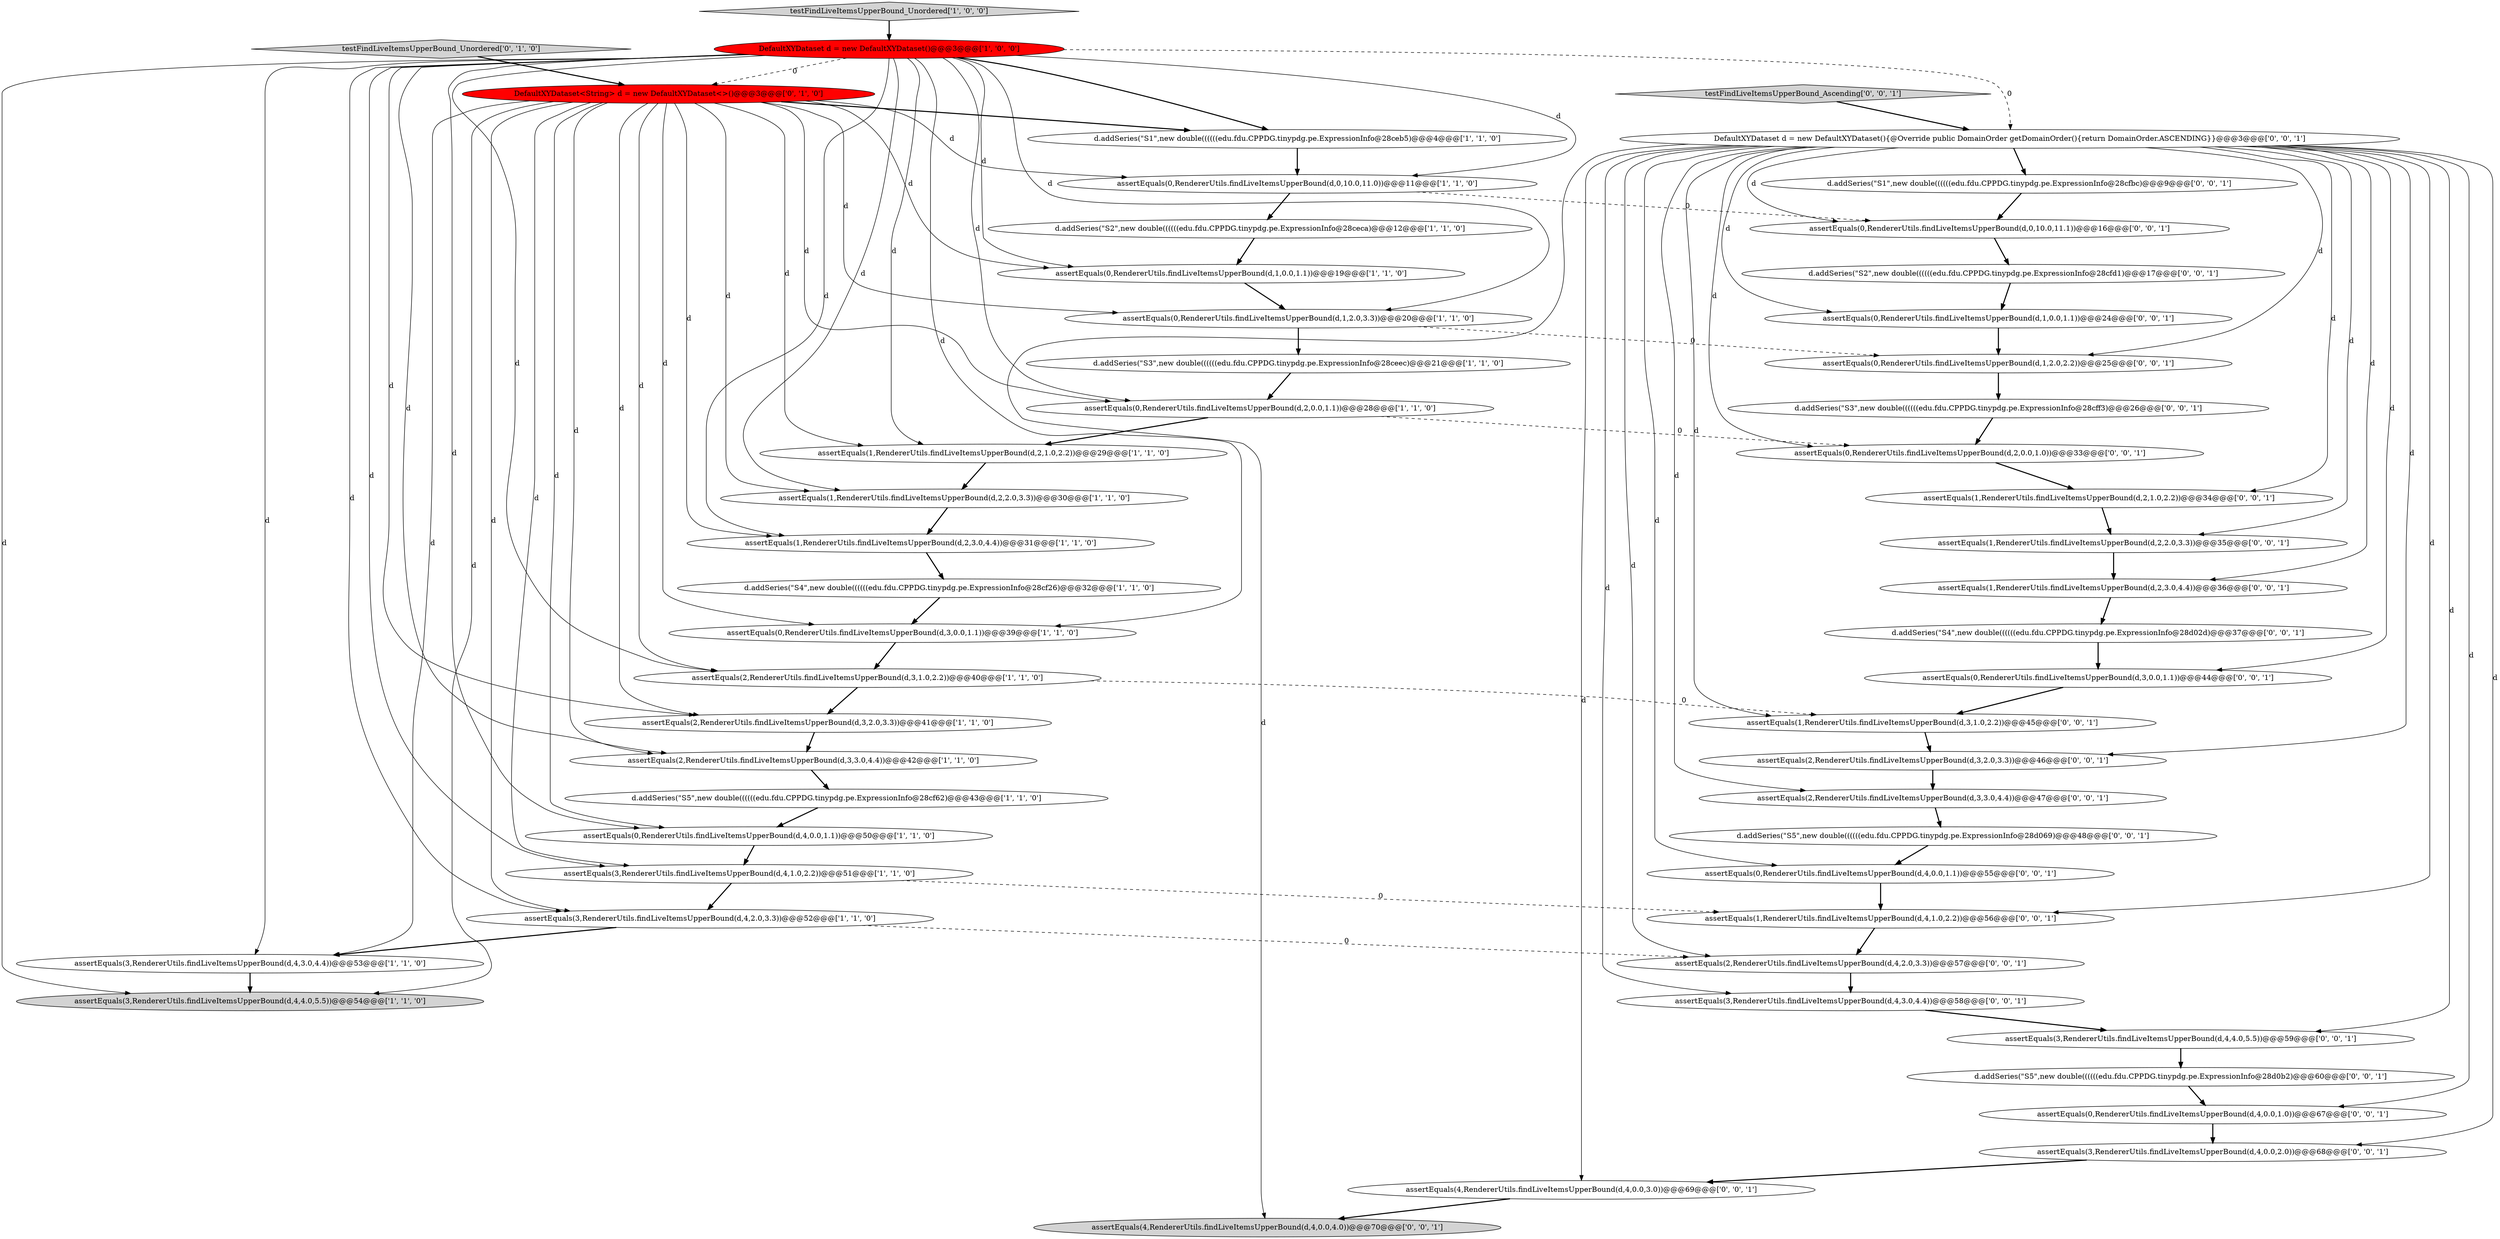 digraph {
12 [style = filled, label = "assertEquals(0,RendererUtils.findLiveItemsUpperBound(d,4,0.0,1.1))@@@50@@@['1', '1', '0']", fillcolor = white, shape = ellipse image = "AAA0AAABBB1BBB"];
38 [style = filled, label = "d.addSeries(\"S4\",new double((((((edu.fdu.CPPDG.tinypdg.pe.ExpressionInfo@28d02d)@@@37@@@['0', '0', '1']", fillcolor = white, shape = ellipse image = "AAA0AAABBB3BBB"];
9 [style = filled, label = "assertEquals(3,RendererUtils.findLiveItemsUpperBound(d,4,4.0,5.5))@@@54@@@['1', '1', '0']", fillcolor = lightgray, shape = ellipse image = "AAA0AAABBB1BBB"];
28 [style = filled, label = "d.addSeries(\"S5\",new double((((((edu.fdu.CPPDG.tinypdg.pe.ExpressionInfo@28d0b2)@@@60@@@['0', '0', '1']", fillcolor = white, shape = ellipse image = "AAA0AAABBB3BBB"];
48 [style = filled, label = "assertEquals(0,RendererUtils.findLiveItemsUpperBound(d,4,0.0,1.1))@@@55@@@['0', '0', '1']", fillcolor = white, shape = ellipse image = "AAA0AAABBB3BBB"];
2 [style = filled, label = "assertEquals(3,RendererUtils.findLiveItemsUpperBound(d,4,2.0,3.3))@@@52@@@['1', '1', '0']", fillcolor = white, shape = ellipse image = "AAA0AAABBB1BBB"];
4 [style = filled, label = "d.addSeries(\"S5\",new double((((((edu.fdu.CPPDG.tinypdg.pe.ExpressionInfo@28cf62)@@@43@@@['1', '1', '0']", fillcolor = white, shape = ellipse image = "AAA0AAABBB1BBB"];
10 [style = filled, label = "assertEquals(2,RendererUtils.findLiveItemsUpperBound(d,3,1.0,2.2))@@@40@@@['1', '1', '0']", fillcolor = white, shape = ellipse image = "AAA0AAABBB1BBB"];
13 [style = filled, label = "assertEquals(0,RendererUtils.findLiveItemsUpperBound(d,1,0.0,1.1))@@@19@@@['1', '1', '0']", fillcolor = white, shape = ellipse image = "AAA0AAABBB1BBB"];
39 [style = filled, label = "d.addSeries(\"S5\",new double((((((edu.fdu.CPPDG.tinypdg.pe.ExpressionInfo@28d069)@@@48@@@['0', '0', '1']", fillcolor = white, shape = ellipse image = "AAA0AAABBB3BBB"];
5 [style = filled, label = "DefaultXYDataset d = new DefaultXYDataset()@@@3@@@['1', '0', '0']", fillcolor = red, shape = ellipse image = "AAA1AAABBB1BBB"];
37 [style = filled, label = "d.addSeries(\"S3\",new double((((((edu.fdu.CPPDG.tinypdg.pe.ExpressionInfo@28cff3)@@@26@@@['0', '0', '1']", fillcolor = white, shape = ellipse image = "AAA0AAABBB3BBB"];
42 [style = filled, label = "DefaultXYDataset d = new DefaultXYDataset(){@Override public DomainOrder getDomainOrder(){return DomainOrder.ASCENDING}}@@@3@@@['0', '0', '1']", fillcolor = white, shape = ellipse image = "AAA0AAABBB3BBB"];
19 [style = filled, label = "assertEquals(0,RendererUtils.findLiveItemsUpperBound(d,1,2.0,3.3))@@@20@@@['1', '1', '0']", fillcolor = white, shape = ellipse image = "AAA0AAABBB1BBB"];
18 [style = filled, label = "d.addSeries(\"S4\",new double((((((edu.fdu.CPPDG.tinypdg.pe.ExpressionInfo@28cf26)@@@32@@@['1', '1', '0']", fillcolor = white, shape = ellipse image = "AAA0AAABBB1BBB"];
8 [style = filled, label = "assertEquals(1,RendererUtils.findLiveItemsUpperBound(d,2,3.0,4.4))@@@31@@@['1', '1', '0']", fillcolor = white, shape = ellipse image = "AAA0AAABBB1BBB"];
27 [style = filled, label = "assertEquals(1,RendererUtils.findLiveItemsUpperBound(d,2,3.0,4.4))@@@36@@@['0', '0', '1']", fillcolor = white, shape = ellipse image = "AAA0AAABBB3BBB"];
21 [style = filled, label = "assertEquals(0,RendererUtils.findLiveItemsUpperBound(d,3,0.0,1.1))@@@39@@@['1', '1', '0']", fillcolor = white, shape = ellipse image = "AAA0AAABBB1BBB"];
32 [style = filled, label = "assertEquals(2,RendererUtils.findLiveItemsUpperBound(d,3,3.0,4.4))@@@47@@@['0', '0', '1']", fillcolor = white, shape = ellipse image = "AAA0AAABBB3BBB"];
15 [style = filled, label = "assertEquals(1,RendererUtils.findLiveItemsUpperBound(d,2,1.0,2.2))@@@29@@@['1', '1', '0']", fillcolor = white, shape = ellipse image = "AAA0AAABBB1BBB"];
43 [style = filled, label = "assertEquals(3,RendererUtils.findLiveItemsUpperBound(d,4,0.0,2.0))@@@68@@@['0', '0', '1']", fillcolor = white, shape = ellipse image = "AAA0AAABBB3BBB"];
25 [style = filled, label = "assertEquals(1,RendererUtils.findLiveItemsUpperBound(d,2,2.0,3.3))@@@35@@@['0', '0', '1']", fillcolor = white, shape = ellipse image = "AAA0AAABBB3BBB"];
29 [style = filled, label = "assertEquals(2,RendererUtils.findLiveItemsUpperBound(d,3,2.0,3.3))@@@46@@@['0', '0', '1']", fillcolor = white, shape = ellipse image = "AAA0AAABBB3BBB"];
0 [style = filled, label = "assertEquals(0,RendererUtils.findLiveItemsUpperBound(d,2,0.0,1.1))@@@28@@@['1', '1', '0']", fillcolor = white, shape = ellipse image = "AAA0AAABBB1BBB"];
36 [style = filled, label = "assertEquals(1,RendererUtils.findLiveItemsUpperBound(d,2,1.0,2.2))@@@34@@@['0', '0', '1']", fillcolor = white, shape = ellipse image = "AAA0AAABBB3BBB"];
33 [style = filled, label = "assertEquals(0,RendererUtils.findLiveItemsUpperBound(d,2,0.0,1.0))@@@33@@@['0', '0', '1']", fillcolor = white, shape = ellipse image = "AAA0AAABBB3BBB"];
44 [style = filled, label = "assertEquals(0,RendererUtils.findLiveItemsUpperBound(d,1,0.0,1.1))@@@24@@@['0', '0', '1']", fillcolor = white, shape = ellipse image = "AAA0AAABBB3BBB"];
50 [style = filled, label = "assertEquals(3,RendererUtils.findLiveItemsUpperBound(d,4,4.0,5.5))@@@59@@@['0', '0', '1']", fillcolor = white, shape = ellipse image = "AAA0AAABBB3BBB"];
51 [style = filled, label = "assertEquals(0,RendererUtils.findLiveItemsUpperBound(d,3,0.0,1.1))@@@44@@@['0', '0', '1']", fillcolor = white, shape = ellipse image = "AAA0AAABBB3BBB"];
20 [style = filled, label = "d.addSeries(\"S3\",new double((((((edu.fdu.CPPDG.tinypdg.pe.ExpressionInfo@28ceec)@@@21@@@['1', '1', '0']", fillcolor = white, shape = ellipse image = "AAA0AAABBB1BBB"];
3 [style = filled, label = "assertEquals(0,RendererUtils.findLiveItemsUpperBound(d,0,10.0,11.0))@@@11@@@['1', '1', '0']", fillcolor = white, shape = ellipse image = "AAA0AAABBB1BBB"];
1 [style = filled, label = "assertEquals(1,RendererUtils.findLiveItemsUpperBound(d,2,2.0,3.3))@@@30@@@['1', '1', '0']", fillcolor = white, shape = ellipse image = "AAA0AAABBB1BBB"];
7 [style = filled, label = "assertEquals(3,RendererUtils.findLiveItemsUpperBound(d,4,1.0,2.2))@@@51@@@['1', '1', '0']", fillcolor = white, shape = ellipse image = "AAA0AAABBB1BBB"];
24 [style = filled, label = "DefaultXYDataset<String> d = new DefaultXYDataset<>()@@@3@@@['0', '1', '0']", fillcolor = red, shape = ellipse image = "AAA1AAABBB2BBB"];
23 [style = filled, label = "testFindLiveItemsUpperBound_Unordered['0', '1', '0']", fillcolor = lightgray, shape = diamond image = "AAA0AAABBB2BBB"];
49 [style = filled, label = "assertEquals(1,RendererUtils.findLiveItemsUpperBound(d,4,1.0,2.2))@@@56@@@['0', '0', '1']", fillcolor = white, shape = ellipse image = "AAA0AAABBB3BBB"];
22 [style = filled, label = "assertEquals(2,RendererUtils.findLiveItemsUpperBound(d,3,2.0,3.3))@@@41@@@['1', '1', '0']", fillcolor = white, shape = ellipse image = "AAA0AAABBB1BBB"];
17 [style = filled, label = "d.addSeries(\"S2\",new double((((((edu.fdu.CPPDG.tinypdg.pe.ExpressionInfo@28ceca)@@@12@@@['1', '1', '0']", fillcolor = white, shape = ellipse image = "AAA0AAABBB1BBB"];
41 [style = filled, label = "testFindLiveItemsUpperBound_Ascending['0', '0', '1']", fillcolor = lightgray, shape = diamond image = "AAA0AAABBB3BBB"];
31 [style = filled, label = "assertEquals(0,RendererUtils.findLiveItemsUpperBound(d,4,0.0,1.0))@@@67@@@['0', '0', '1']", fillcolor = white, shape = ellipse image = "AAA0AAABBB3BBB"];
16 [style = filled, label = "assertEquals(2,RendererUtils.findLiveItemsUpperBound(d,3,3.0,4.4))@@@42@@@['1', '1', '0']", fillcolor = white, shape = ellipse image = "AAA0AAABBB1BBB"];
35 [style = filled, label = "assertEquals(1,RendererUtils.findLiveItemsUpperBound(d,3,1.0,2.2))@@@45@@@['0', '0', '1']", fillcolor = white, shape = ellipse image = "AAA0AAABBB3BBB"];
11 [style = filled, label = "testFindLiveItemsUpperBound_Unordered['1', '0', '0']", fillcolor = lightgray, shape = diamond image = "AAA0AAABBB1BBB"];
47 [style = filled, label = "assertEquals(0,RendererUtils.findLiveItemsUpperBound(d,1,2.0,2.2))@@@25@@@['0', '0', '1']", fillcolor = white, shape = ellipse image = "AAA0AAABBB3BBB"];
14 [style = filled, label = "d.addSeries(\"S1\",new double((((((edu.fdu.CPPDG.tinypdg.pe.ExpressionInfo@28ceb5)@@@4@@@['1', '1', '0']", fillcolor = white, shape = ellipse image = "AAA0AAABBB1BBB"];
46 [style = filled, label = "assertEquals(4,RendererUtils.findLiveItemsUpperBound(d,4,0.0,3.0))@@@69@@@['0', '0', '1']", fillcolor = white, shape = ellipse image = "AAA0AAABBB3BBB"];
30 [style = filled, label = "assertEquals(2,RendererUtils.findLiveItemsUpperBound(d,4,2.0,3.3))@@@57@@@['0', '0', '1']", fillcolor = white, shape = ellipse image = "AAA0AAABBB3BBB"];
45 [style = filled, label = "assertEquals(0,RendererUtils.findLiveItemsUpperBound(d,0,10.0,11.1))@@@16@@@['0', '0', '1']", fillcolor = white, shape = ellipse image = "AAA0AAABBB3BBB"];
52 [style = filled, label = "assertEquals(4,RendererUtils.findLiveItemsUpperBound(d,4,0.0,4.0))@@@70@@@['0', '0', '1']", fillcolor = lightgray, shape = ellipse image = "AAA0AAABBB3BBB"];
26 [style = filled, label = "assertEquals(3,RendererUtils.findLiveItemsUpperBound(d,4,3.0,4.4))@@@58@@@['0', '0', '1']", fillcolor = white, shape = ellipse image = "AAA0AAABBB3BBB"];
40 [style = filled, label = "d.addSeries(\"S2\",new double((((((edu.fdu.CPPDG.tinypdg.pe.ExpressionInfo@28cfd1)@@@17@@@['0', '0', '1']", fillcolor = white, shape = ellipse image = "AAA0AAABBB3BBB"];
34 [style = filled, label = "d.addSeries(\"S1\",new double((((((edu.fdu.CPPDG.tinypdg.pe.ExpressionInfo@28cfbc)@@@9@@@['0', '0', '1']", fillcolor = white, shape = ellipse image = "AAA0AAABBB3BBB"];
6 [style = filled, label = "assertEquals(3,RendererUtils.findLiveItemsUpperBound(d,4,3.0,4.4))@@@53@@@['1', '1', '0']", fillcolor = white, shape = ellipse image = "AAA0AAABBB1BBB"];
14->3 [style = bold, label=""];
24->15 [style = solid, label="d"];
21->10 [style = bold, label=""];
24->21 [style = solid, label="d"];
27->38 [style = bold, label=""];
24->3 [style = solid, label="d"];
2->6 [style = bold, label=""];
38->51 [style = bold, label=""];
20->0 [style = bold, label=""];
7->49 [style = dashed, label="0"];
5->24 [style = dashed, label="0"];
24->22 [style = solid, label="d"];
47->37 [style = bold, label=""];
19->47 [style = dashed, label="0"];
24->16 [style = solid, label="d"];
12->7 [style = bold, label=""];
0->15 [style = bold, label=""];
5->13 [style = solid, label="d"];
42->44 [style = solid, label="d"];
24->8 [style = solid, label="d"];
5->12 [style = solid, label="d"];
42->29 [style = solid, label="d"];
37->33 [style = bold, label=""];
42->43 [style = solid, label="d"];
44->47 [style = bold, label=""];
5->0 [style = solid, label="d"];
5->1 [style = solid, label="d"];
42->35 [style = solid, label="d"];
42->50 [style = solid, label="d"];
48->49 [style = bold, label=""];
8->18 [style = bold, label=""];
5->7 [style = solid, label="d"];
24->9 [style = solid, label="d"];
19->20 [style = bold, label=""];
30->26 [style = bold, label=""];
42->26 [style = solid, label="d"];
5->2 [style = solid, label="d"];
51->35 [style = bold, label=""];
2->30 [style = dashed, label="0"];
24->13 [style = solid, label="d"];
50->28 [style = bold, label=""];
43->46 [style = bold, label=""];
25->27 [style = bold, label=""];
36->25 [style = bold, label=""];
7->2 [style = bold, label=""];
29->32 [style = bold, label=""];
42->47 [style = solid, label="d"];
33->36 [style = bold, label=""];
0->33 [style = dashed, label="0"];
5->6 [style = solid, label="d"];
24->7 [style = solid, label="d"];
42->49 [style = solid, label="d"];
42->33 [style = solid, label="d"];
10->35 [style = dashed, label="0"];
5->8 [style = solid, label="d"];
42->27 [style = solid, label="d"];
1->8 [style = bold, label=""];
35->29 [style = bold, label=""];
22->16 [style = bold, label=""];
42->32 [style = solid, label="d"];
28->31 [style = bold, label=""];
5->42 [style = dashed, label="0"];
5->16 [style = solid, label="d"];
24->0 [style = solid, label="d"];
5->15 [style = solid, label="d"];
42->45 [style = solid, label="d"];
11->5 [style = bold, label=""];
13->19 [style = bold, label=""];
49->30 [style = bold, label=""];
42->51 [style = solid, label="d"];
24->10 [style = solid, label="d"];
42->46 [style = solid, label="d"];
3->45 [style = dashed, label="0"];
42->52 [style = solid, label="d"];
4->12 [style = bold, label=""];
31->43 [style = bold, label=""];
3->17 [style = bold, label=""];
32->39 [style = bold, label=""];
17->13 [style = bold, label=""];
18->21 [style = bold, label=""];
16->4 [style = bold, label=""];
42->48 [style = solid, label="d"];
42->25 [style = solid, label="d"];
24->19 [style = solid, label="d"];
45->40 [style = bold, label=""];
40->44 [style = bold, label=""];
15->1 [style = bold, label=""];
10->22 [style = bold, label=""];
42->34 [style = bold, label=""];
39->48 [style = bold, label=""];
5->21 [style = solid, label="d"];
24->12 [style = solid, label="d"];
34->45 [style = bold, label=""];
5->22 [style = solid, label="d"];
5->19 [style = solid, label="d"];
42->31 [style = solid, label="d"];
5->14 [style = bold, label=""];
46->52 [style = bold, label=""];
42->36 [style = solid, label="d"];
24->6 [style = solid, label="d"];
24->14 [style = bold, label=""];
23->24 [style = bold, label=""];
24->2 [style = solid, label="d"];
5->10 [style = solid, label="d"];
24->1 [style = solid, label="d"];
26->50 [style = bold, label=""];
5->3 [style = solid, label="d"];
42->30 [style = solid, label="d"];
5->9 [style = solid, label="d"];
6->9 [style = bold, label=""];
41->42 [style = bold, label=""];
}
